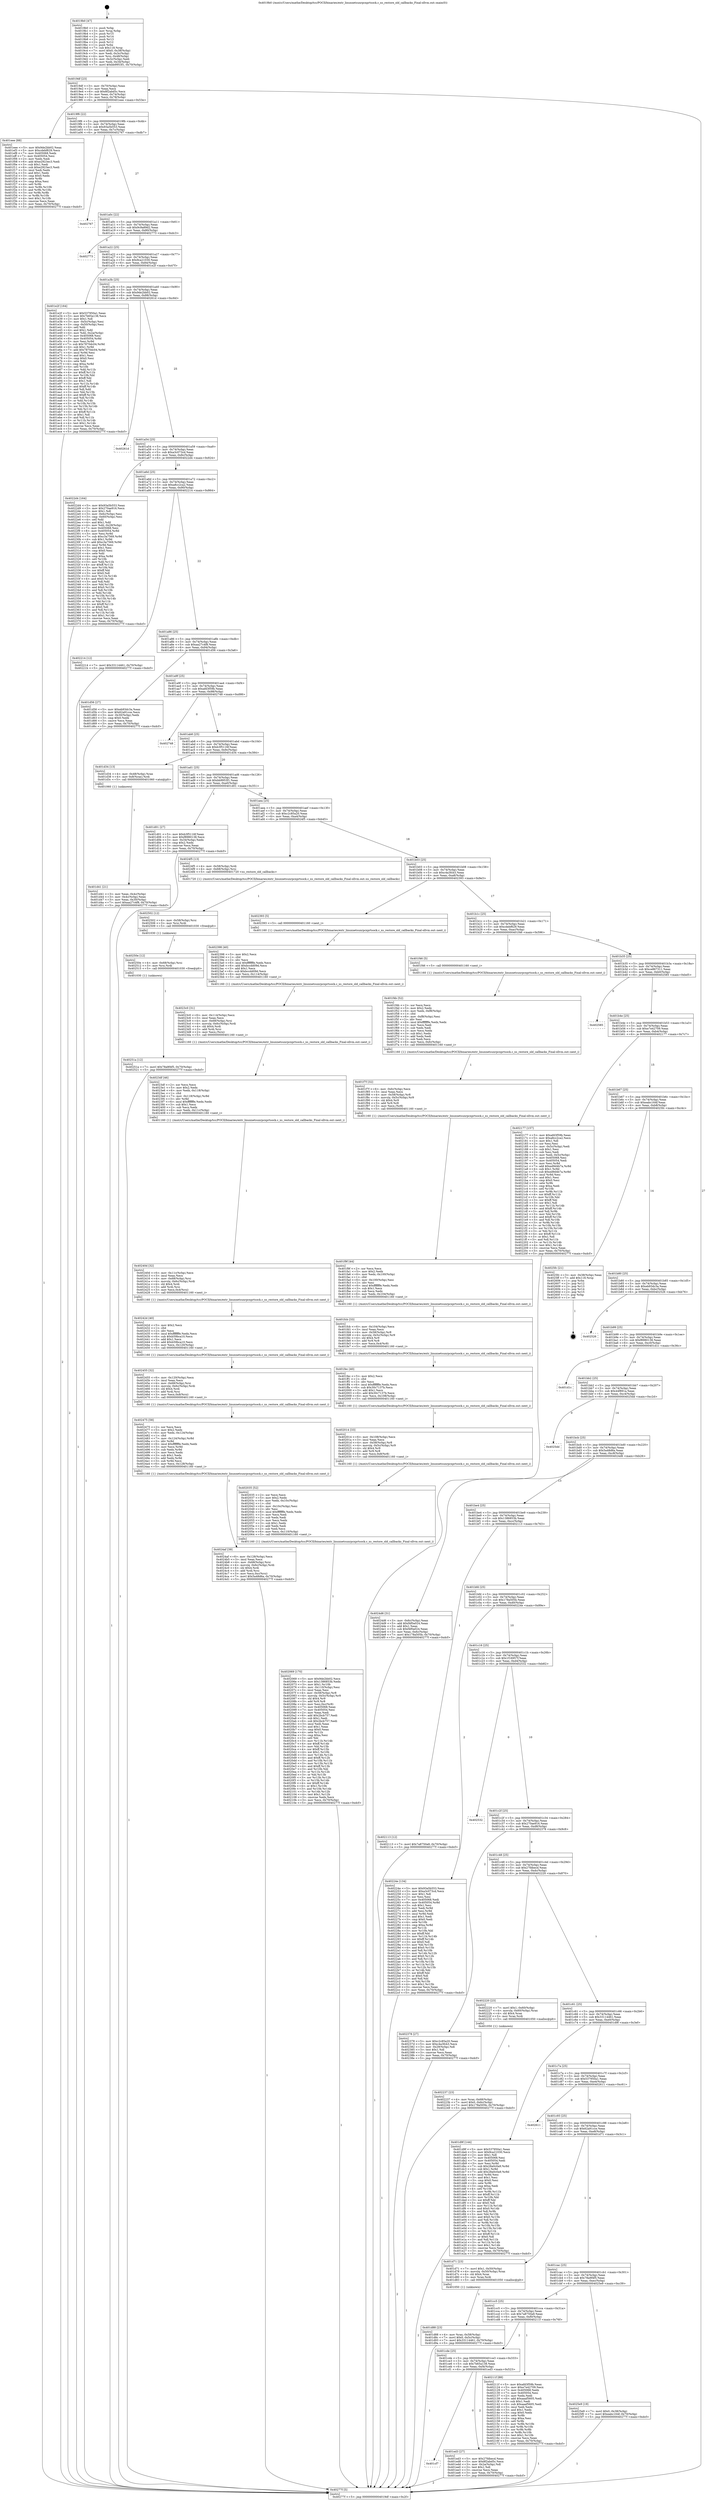 digraph "0x4019b0" {
  label = "0x4019b0 (/mnt/c/Users/mathe/Desktop/tcc/POCII/binaries/extr_linuxnetsunrpcxprtsock.c_xs_restore_old_callbacks_Final-ollvm.out::main(0))"
  labelloc = "t"
  node[shape=record]

  Entry [label="",width=0.3,height=0.3,shape=circle,fillcolor=black,style=filled]
  "0x4019df" [label="{
     0x4019df [23]\l
     | [instrs]\l
     &nbsp;&nbsp;0x4019df \<+3\>: mov -0x70(%rbp),%eax\l
     &nbsp;&nbsp;0x4019e2 \<+2\>: mov %eax,%ecx\l
     &nbsp;&nbsp;0x4019e4 \<+6\>: sub $0x8f2abd5c,%ecx\l
     &nbsp;&nbsp;0x4019ea \<+3\>: mov %eax,-0x74(%rbp)\l
     &nbsp;&nbsp;0x4019ed \<+3\>: mov %ecx,-0x78(%rbp)\l
     &nbsp;&nbsp;0x4019f0 \<+6\>: je 0000000000401eee \<main+0x53e\>\l
  }"]
  "0x401eee" [label="{
     0x401eee [88]\l
     | [instrs]\l
     &nbsp;&nbsp;0x401eee \<+5\>: mov $0x9de2bb02,%eax\l
     &nbsp;&nbsp;0x401ef3 \<+5\>: mov $0xcdebf629,%ecx\l
     &nbsp;&nbsp;0x401ef8 \<+7\>: mov 0x405068,%edx\l
     &nbsp;&nbsp;0x401eff \<+7\>: mov 0x405054,%esi\l
     &nbsp;&nbsp;0x401f06 \<+2\>: mov %edx,%edi\l
     &nbsp;&nbsp;0x401f08 \<+6\>: add $0xe2923ec3,%edi\l
     &nbsp;&nbsp;0x401f0e \<+3\>: sub $0x1,%edi\l
     &nbsp;&nbsp;0x401f11 \<+6\>: sub $0xe2923ec3,%edi\l
     &nbsp;&nbsp;0x401f17 \<+3\>: imul %edi,%edx\l
     &nbsp;&nbsp;0x401f1a \<+3\>: and $0x1,%edx\l
     &nbsp;&nbsp;0x401f1d \<+3\>: cmp $0x0,%edx\l
     &nbsp;&nbsp;0x401f20 \<+4\>: sete %r8b\l
     &nbsp;&nbsp;0x401f24 \<+3\>: cmp $0xa,%esi\l
     &nbsp;&nbsp;0x401f27 \<+4\>: setl %r9b\l
     &nbsp;&nbsp;0x401f2b \<+3\>: mov %r8b,%r10b\l
     &nbsp;&nbsp;0x401f2e \<+3\>: and %r9b,%r10b\l
     &nbsp;&nbsp;0x401f31 \<+3\>: xor %r9b,%r8b\l
     &nbsp;&nbsp;0x401f34 \<+3\>: or %r8b,%r10b\l
     &nbsp;&nbsp;0x401f37 \<+4\>: test $0x1,%r10b\l
     &nbsp;&nbsp;0x401f3b \<+3\>: cmovne %ecx,%eax\l
     &nbsp;&nbsp;0x401f3e \<+3\>: mov %eax,-0x70(%rbp)\l
     &nbsp;&nbsp;0x401f41 \<+5\>: jmp 000000000040277f \<main+0xdcf\>\l
  }"]
  "0x4019f6" [label="{
     0x4019f6 [22]\l
     | [instrs]\l
     &nbsp;&nbsp;0x4019f6 \<+5\>: jmp 00000000004019fb \<main+0x4b\>\l
     &nbsp;&nbsp;0x4019fb \<+3\>: mov -0x74(%rbp),%eax\l
     &nbsp;&nbsp;0x4019fe \<+5\>: sub $0x93a5b553,%eax\l
     &nbsp;&nbsp;0x401a03 \<+3\>: mov %eax,-0x7c(%rbp)\l
     &nbsp;&nbsp;0x401a06 \<+6\>: je 0000000000402767 \<main+0xdb7\>\l
  }"]
  Exit [label="",width=0.3,height=0.3,shape=circle,fillcolor=black,style=filled,peripheries=2]
  "0x402767" [label="{
     0x402767\l
  }", style=dashed]
  "0x401a0c" [label="{
     0x401a0c [22]\l
     | [instrs]\l
     &nbsp;&nbsp;0x401a0c \<+5\>: jmp 0000000000401a11 \<main+0x61\>\l
     &nbsp;&nbsp;0x401a11 \<+3\>: mov -0x74(%rbp),%eax\l
     &nbsp;&nbsp;0x401a14 \<+5\>: sub $0x9c9a89d2,%eax\l
     &nbsp;&nbsp;0x401a19 \<+3\>: mov %eax,-0x80(%rbp)\l
     &nbsp;&nbsp;0x401a1c \<+6\>: je 0000000000402773 \<main+0xdc3\>\l
  }"]
  "0x40251a" [label="{
     0x40251a [12]\l
     | [instrs]\l
     &nbsp;&nbsp;0x40251a \<+7\>: movl $0x78a9f4f5,-0x70(%rbp)\l
     &nbsp;&nbsp;0x402521 \<+5\>: jmp 000000000040277f \<main+0xdcf\>\l
  }"]
  "0x402773" [label="{
     0x402773\l
  }", style=dashed]
  "0x401a22" [label="{
     0x401a22 [25]\l
     | [instrs]\l
     &nbsp;&nbsp;0x401a22 \<+5\>: jmp 0000000000401a27 \<main+0x77\>\l
     &nbsp;&nbsp;0x401a27 \<+3\>: mov -0x74(%rbp),%eax\l
     &nbsp;&nbsp;0x401a2a \<+5\>: sub $0x9ca21030,%eax\l
     &nbsp;&nbsp;0x401a2f \<+6\>: mov %eax,-0x84(%rbp)\l
     &nbsp;&nbsp;0x401a35 \<+6\>: je 0000000000401e2f \<main+0x47f\>\l
  }"]
  "0x40250e" [label="{
     0x40250e [12]\l
     | [instrs]\l
     &nbsp;&nbsp;0x40250e \<+4\>: mov -0x68(%rbp),%rsi\l
     &nbsp;&nbsp;0x402512 \<+3\>: mov %rsi,%rdi\l
     &nbsp;&nbsp;0x402515 \<+5\>: call 0000000000401030 \<free@plt\>\l
     | [calls]\l
     &nbsp;&nbsp;0x401030 \{1\} (unknown)\l
  }"]
  "0x401e2f" [label="{
     0x401e2f [164]\l
     | [instrs]\l
     &nbsp;&nbsp;0x401e2f \<+5\>: mov $0x537950a1,%eax\l
     &nbsp;&nbsp;0x401e34 \<+5\>: mov $0x7b65a138,%ecx\l
     &nbsp;&nbsp;0x401e39 \<+2\>: mov $0x1,%dl\l
     &nbsp;&nbsp;0x401e3b \<+3\>: mov -0x5c(%rbp),%esi\l
     &nbsp;&nbsp;0x401e3e \<+3\>: cmp -0x50(%rbp),%esi\l
     &nbsp;&nbsp;0x401e41 \<+4\>: setl %dil\l
     &nbsp;&nbsp;0x401e45 \<+4\>: and $0x1,%dil\l
     &nbsp;&nbsp;0x401e49 \<+4\>: mov %dil,-0x2a(%rbp)\l
     &nbsp;&nbsp;0x401e4d \<+7\>: mov 0x405068,%esi\l
     &nbsp;&nbsp;0x401e54 \<+8\>: mov 0x405054,%r8d\l
     &nbsp;&nbsp;0x401e5c \<+3\>: mov %esi,%r9d\l
     &nbsp;&nbsp;0x401e5f \<+7\>: sub $0x7870dc04,%r9d\l
     &nbsp;&nbsp;0x401e66 \<+4\>: sub $0x1,%r9d\l
     &nbsp;&nbsp;0x401e6a \<+7\>: add $0x7870dc04,%r9d\l
     &nbsp;&nbsp;0x401e71 \<+4\>: imul %r9d,%esi\l
     &nbsp;&nbsp;0x401e75 \<+3\>: and $0x1,%esi\l
     &nbsp;&nbsp;0x401e78 \<+3\>: cmp $0x0,%esi\l
     &nbsp;&nbsp;0x401e7b \<+4\>: sete %dil\l
     &nbsp;&nbsp;0x401e7f \<+4\>: cmp $0xa,%r8d\l
     &nbsp;&nbsp;0x401e83 \<+4\>: setl %r10b\l
     &nbsp;&nbsp;0x401e87 \<+3\>: mov %dil,%r11b\l
     &nbsp;&nbsp;0x401e8a \<+4\>: xor $0xff,%r11b\l
     &nbsp;&nbsp;0x401e8e \<+3\>: mov %r10b,%bl\l
     &nbsp;&nbsp;0x401e91 \<+3\>: xor $0xff,%bl\l
     &nbsp;&nbsp;0x401e94 \<+3\>: xor $0x1,%dl\l
     &nbsp;&nbsp;0x401e97 \<+3\>: mov %r11b,%r14b\l
     &nbsp;&nbsp;0x401e9a \<+4\>: and $0xff,%r14b\l
     &nbsp;&nbsp;0x401e9e \<+3\>: and %dl,%dil\l
     &nbsp;&nbsp;0x401ea1 \<+3\>: mov %bl,%r15b\l
     &nbsp;&nbsp;0x401ea4 \<+4\>: and $0xff,%r15b\l
     &nbsp;&nbsp;0x401ea8 \<+3\>: and %dl,%r10b\l
     &nbsp;&nbsp;0x401eab \<+3\>: or %dil,%r14b\l
     &nbsp;&nbsp;0x401eae \<+3\>: or %r10b,%r15b\l
     &nbsp;&nbsp;0x401eb1 \<+3\>: xor %r15b,%r14b\l
     &nbsp;&nbsp;0x401eb4 \<+3\>: or %bl,%r11b\l
     &nbsp;&nbsp;0x401eb7 \<+4\>: xor $0xff,%r11b\l
     &nbsp;&nbsp;0x401ebb \<+3\>: or $0x1,%dl\l
     &nbsp;&nbsp;0x401ebe \<+3\>: and %dl,%r11b\l
     &nbsp;&nbsp;0x401ec1 \<+3\>: or %r11b,%r14b\l
     &nbsp;&nbsp;0x401ec4 \<+4\>: test $0x1,%r14b\l
     &nbsp;&nbsp;0x401ec8 \<+3\>: cmovne %ecx,%eax\l
     &nbsp;&nbsp;0x401ecb \<+3\>: mov %eax,-0x70(%rbp)\l
     &nbsp;&nbsp;0x401ece \<+5\>: jmp 000000000040277f \<main+0xdcf\>\l
  }"]
  "0x401a3b" [label="{
     0x401a3b [25]\l
     | [instrs]\l
     &nbsp;&nbsp;0x401a3b \<+5\>: jmp 0000000000401a40 \<main+0x90\>\l
     &nbsp;&nbsp;0x401a40 \<+3\>: mov -0x74(%rbp),%eax\l
     &nbsp;&nbsp;0x401a43 \<+5\>: sub $0x9de2bb02,%eax\l
     &nbsp;&nbsp;0x401a48 \<+6\>: mov %eax,-0x88(%rbp)\l
     &nbsp;&nbsp;0x401a4e \<+6\>: je 000000000040261d \<main+0xc6d\>\l
  }"]
  "0x402502" [label="{
     0x402502 [12]\l
     | [instrs]\l
     &nbsp;&nbsp;0x402502 \<+4\>: mov -0x58(%rbp),%rsi\l
     &nbsp;&nbsp;0x402506 \<+3\>: mov %rsi,%rdi\l
     &nbsp;&nbsp;0x402509 \<+5\>: call 0000000000401030 \<free@plt\>\l
     | [calls]\l
     &nbsp;&nbsp;0x401030 \{1\} (unknown)\l
  }"]
  "0x40261d" [label="{
     0x40261d\l
  }", style=dashed]
  "0x401a54" [label="{
     0x401a54 [25]\l
     | [instrs]\l
     &nbsp;&nbsp;0x401a54 \<+5\>: jmp 0000000000401a59 \<main+0xa9\>\l
     &nbsp;&nbsp;0x401a59 \<+3\>: mov -0x74(%rbp),%eax\l
     &nbsp;&nbsp;0x401a5c \<+5\>: sub $0xa3c073cd,%eax\l
     &nbsp;&nbsp;0x401a61 \<+6\>: mov %eax,-0x8c(%rbp)\l
     &nbsp;&nbsp;0x401a67 \<+6\>: je 00000000004022d4 \<main+0x924\>\l
  }"]
  "0x4024af" [label="{
     0x4024af [39]\l
     | [instrs]\l
     &nbsp;&nbsp;0x4024af \<+6\>: mov -0x128(%rbp),%ecx\l
     &nbsp;&nbsp;0x4024b5 \<+3\>: imul %eax,%ecx\l
     &nbsp;&nbsp;0x4024b8 \<+4\>: mov -0x68(%rbp),%rsi\l
     &nbsp;&nbsp;0x4024bc \<+4\>: movslq -0x6c(%rbp),%rdi\l
     &nbsp;&nbsp;0x4024c0 \<+4\>: shl $0x4,%rdi\l
     &nbsp;&nbsp;0x4024c4 \<+3\>: add %rdi,%rsi\l
     &nbsp;&nbsp;0x4024c7 \<+3\>: mov %ecx,0xc(%rsi)\l
     &nbsp;&nbsp;0x4024ca \<+7\>: movl $0x5a48d6a,-0x70(%rbp)\l
     &nbsp;&nbsp;0x4024d1 \<+5\>: jmp 000000000040277f \<main+0xdcf\>\l
  }"]
  "0x4022d4" [label="{
     0x4022d4 [164]\l
     | [instrs]\l
     &nbsp;&nbsp;0x4022d4 \<+5\>: mov $0x93a5b553,%eax\l
     &nbsp;&nbsp;0x4022d9 \<+5\>: mov $0x270ae916,%ecx\l
     &nbsp;&nbsp;0x4022de \<+2\>: mov $0x1,%dl\l
     &nbsp;&nbsp;0x4022e0 \<+3\>: mov -0x6c(%rbp),%esi\l
     &nbsp;&nbsp;0x4022e3 \<+3\>: cmp -0x60(%rbp),%esi\l
     &nbsp;&nbsp;0x4022e6 \<+4\>: setl %dil\l
     &nbsp;&nbsp;0x4022ea \<+4\>: and $0x1,%dil\l
     &nbsp;&nbsp;0x4022ee \<+4\>: mov %dil,-0x29(%rbp)\l
     &nbsp;&nbsp;0x4022f2 \<+7\>: mov 0x405068,%esi\l
     &nbsp;&nbsp;0x4022f9 \<+8\>: mov 0x405054,%r8d\l
     &nbsp;&nbsp;0x402301 \<+3\>: mov %esi,%r9d\l
     &nbsp;&nbsp;0x402304 \<+7\>: sub $0xc3a7569,%r9d\l
     &nbsp;&nbsp;0x40230b \<+4\>: sub $0x1,%r9d\l
     &nbsp;&nbsp;0x40230f \<+7\>: add $0xc3a7569,%r9d\l
     &nbsp;&nbsp;0x402316 \<+4\>: imul %r9d,%esi\l
     &nbsp;&nbsp;0x40231a \<+3\>: and $0x1,%esi\l
     &nbsp;&nbsp;0x40231d \<+3\>: cmp $0x0,%esi\l
     &nbsp;&nbsp;0x402320 \<+4\>: sete %dil\l
     &nbsp;&nbsp;0x402324 \<+4\>: cmp $0xa,%r8d\l
     &nbsp;&nbsp;0x402328 \<+4\>: setl %r10b\l
     &nbsp;&nbsp;0x40232c \<+3\>: mov %dil,%r11b\l
     &nbsp;&nbsp;0x40232f \<+4\>: xor $0xff,%r11b\l
     &nbsp;&nbsp;0x402333 \<+3\>: mov %r10b,%bl\l
     &nbsp;&nbsp;0x402336 \<+3\>: xor $0xff,%bl\l
     &nbsp;&nbsp;0x402339 \<+3\>: xor $0x0,%dl\l
     &nbsp;&nbsp;0x40233c \<+3\>: mov %r11b,%r14b\l
     &nbsp;&nbsp;0x40233f \<+4\>: and $0x0,%r14b\l
     &nbsp;&nbsp;0x402343 \<+3\>: and %dl,%dil\l
     &nbsp;&nbsp;0x402346 \<+3\>: mov %bl,%r15b\l
     &nbsp;&nbsp;0x402349 \<+4\>: and $0x0,%r15b\l
     &nbsp;&nbsp;0x40234d \<+3\>: and %dl,%r10b\l
     &nbsp;&nbsp;0x402350 \<+3\>: or %dil,%r14b\l
     &nbsp;&nbsp;0x402353 \<+3\>: or %r10b,%r15b\l
     &nbsp;&nbsp;0x402356 \<+3\>: xor %r15b,%r14b\l
     &nbsp;&nbsp;0x402359 \<+3\>: or %bl,%r11b\l
     &nbsp;&nbsp;0x40235c \<+4\>: xor $0xff,%r11b\l
     &nbsp;&nbsp;0x402360 \<+3\>: or $0x0,%dl\l
     &nbsp;&nbsp;0x402363 \<+3\>: and %dl,%r11b\l
     &nbsp;&nbsp;0x402366 \<+3\>: or %r11b,%r14b\l
     &nbsp;&nbsp;0x402369 \<+4\>: test $0x1,%r14b\l
     &nbsp;&nbsp;0x40236d \<+3\>: cmovne %ecx,%eax\l
     &nbsp;&nbsp;0x402370 \<+3\>: mov %eax,-0x70(%rbp)\l
     &nbsp;&nbsp;0x402373 \<+5\>: jmp 000000000040277f \<main+0xdcf\>\l
  }"]
  "0x401a6d" [label="{
     0x401a6d [25]\l
     | [instrs]\l
     &nbsp;&nbsp;0x401a6d \<+5\>: jmp 0000000000401a72 \<main+0xc2\>\l
     &nbsp;&nbsp;0x401a72 \<+3\>: mov -0x74(%rbp),%eax\l
     &nbsp;&nbsp;0x401a75 \<+5\>: sub $0xa8cc2ca2,%eax\l
     &nbsp;&nbsp;0x401a7a \<+6\>: mov %eax,-0x90(%rbp)\l
     &nbsp;&nbsp;0x401a80 \<+6\>: je 0000000000402214 \<main+0x864\>\l
  }"]
  "0x402475" [label="{
     0x402475 [58]\l
     | [instrs]\l
     &nbsp;&nbsp;0x402475 \<+2\>: xor %ecx,%ecx\l
     &nbsp;&nbsp;0x402477 \<+5\>: mov $0x2,%edx\l
     &nbsp;&nbsp;0x40247c \<+6\>: mov %edx,-0x124(%rbp)\l
     &nbsp;&nbsp;0x402482 \<+1\>: cltd\l
     &nbsp;&nbsp;0x402483 \<+7\>: mov -0x124(%rbp),%r8d\l
     &nbsp;&nbsp;0x40248a \<+3\>: idiv %r8d\l
     &nbsp;&nbsp;0x40248d \<+6\>: imul $0xfffffffe,%edx,%edx\l
     &nbsp;&nbsp;0x402493 \<+3\>: mov %ecx,%r9d\l
     &nbsp;&nbsp;0x402496 \<+3\>: sub %edx,%r9d\l
     &nbsp;&nbsp;0x402499 \<+2\>: mov %ecx,%edx\l
     &nbsp;&nbsp;0x40249b \<+3\>: sub $0x1,%edx\l
     &nbsp;&nbsp;0x40249e \<+3\>: add %edx,%r9d\l
     &nbsp;&nbsp;0x4024a1 \<+3\>: sub %r9d,%ecx\l
     &nbsp;&nbsp;0x4024a4 \<+6\>: mov %ecx,-0x128(%rbp)\l
     &nbsp;&nbsp;0x4024aa \<+5\>: call 0000000000401160 \<next_i\>\l
     | [calls]\l
     &nbsp;&nbsp;0x401160 \{1\} (/mnt/c/Users/mathe/Desktop/tcc/POCII/binaries/extr_linuxnetsunrpcxprtsock.c_xs_restore_old_callbacks_Final-ollvm.out::next_i)\l
  }"]
  "0x402214" [label="{
     0x402214 [12]\l
     | [instrs]\l
     &nbsp;&nbsp;0x402214 \<+7\>: movl $0x33114461,-0x70(%rbp)\l
     &nbsp;&nbsp;0x40221b \<+5\>: jmp 000000000040277f \<main+0xdcf\>\l
  }"]
  "0x401a86" [label="{
     0x401a86 [25]\l
     | [instrs]\l
     &nbsp;&nbsp;0x401a86 \<+5\>: jmp 0000000000401a8b \<main+0xdb\>\l
     &nbsp;&nbsp;0x401a8b \<+3\>: mov -0x74(%rbp),%eax\l
     &nbsp;&nbsp;0x401a8e \<+5\>: sub $0xaa27c4f8,%eax\l
     &nbsp;&nbsp;0x401a93 \<+6\>: mov %eax,-0x94(%rbp)\l
     &nbsp;&nbsp;0x401a99 \<+6\>: je 0000000000401d56 \<main+0x3a6\>\l
  }"]
  "0x402455" [label="{
     0x402455 [32]\l
     | [instrs]\l
     &nbsp;&nbsp;0x402455 \<+6\>: mov -0x120(%rbp),%ecx\l
     &nbsp;&nbsp;0x40245b \<+3\>: imul %eax,%ecx\l
     &nbsp;&nbsp;0x40245e \<+4\>: mov -0x68(%rbp),%rsi\l
     &nbsp;&nbsp;0x402462 \<+4\>: movslq -0x6c(%rbp),%rdi\l
     &nbsp;&nbsp;0x402466 \<+4\>: shl $0x4,%rdi\l
     &nbsp;&nbsp;0x40246a \<+3\>: add %rdi,%rsi\l
     &nbsp;&nbsp;0x40246d \<+3\>: mov %ecx,0x8(%rsi)\l
     &nbsp;&nbsp;0x402470 \<+5\>: call 0000000000401160 \<next_i\>\l
     | [calls]\l
     &nbsp;&nbsp;0x401160 \{1\} (/mnt/c/Users/mathe/Desktop/tcc/POCII/binaries/extr_linuxnetsunrpcxprtsock.c_xs_restore_old_callbacks_Final-ollvm.out::next_i)\l
  }"]
  "0x401d56" [label="{
     0x401d56 [27]\l
     | [instrs]\l
     &nbsp;&nbsp;0x401d56 \<+5\>: mov $0xeb93dc3a,%eax\l
     &nbsp;&nbsp;0x401d5b \<+5\>: mov $0x62a91cce,%ecx\l
     &nbsp;&nbsp;0x401d60 \<+3\>: mov -0x30(%rbp),%edx\l
     &nbsp;&nbsp;0x401d63 \<+3\>: cmp $0x0,%edx\l
     &nbsp;&nbsp;0x401d66 \<+3\>: cmove %ecx,%eax\l
     &nbsp;&nbsp;0x401d69 \<+3\>: mov %eax,-0x70(%rbp)\l
     &nbsp;&nbsp;0x401d6c \<+5\>: jmp 000000000040277f \<main+0xdcf\>\l
  }"]
  "0x401a9f" [label="{
     0x401a9f [25]\l
     | [instrs]\l
     &nbsp;&nbsp;0x401a9f \<+5\>: jmp 0000000000401aa4 \<main+0xf4\>\l
     &nbsp;&nbsp;0x401aa4 \<+3\>: mov -0x74(%rbp),%eax\l
     &nbsp;&nbsp;0x401aa7 \<+5\>: sub $0xafd3f59b,%eax\l
     &nbsp;&nbsp;0x401aac \<+6\>: mov %eax,-0x98(%rbp)\l
     &nbsp;&nbsp;0x401ab2 \<+6\>: je 0000000000402748 \<main+0xd98\>\l
  }"]
  "0x40242d" [label="{
     0x40242d [40]\l
     | [instrs]\l
     &nbsp;&nbsp;0x40242d \<+5\>: mov $0x2,%ecx\l
     &nbsp;&nbsp;0x402432 \<+1\>: cltd\l
     &nbsp;&nbsp;0x402433 \<+2\>: idiv %ecx\l
     &nbsp;&nbsp;0x402435 \<+6\>: imul $0xfffffffe,%edx,%ecx\l
     &nbsp;&nbsp;0x40243b \<+6\>: sub $0xb59bca10,%ecx\l
     &nbsp;&nbsp;0x402441 \<+3\>: add $0x1,%ecx\l
     &nbsp;&nbsp;0x402444 \<+6\>: add $0xb59bca10,%ecx\l
     &nbsp;&nbsp;0x40244a \<+6\>: mov %ecx,-0x120(%rbp)\l
     &nbsp;&nbsp;0x402450 \<+5\>: call 0000000000401160 \<next_i\>\l
     | [calls]\l
     &nbsp;&nbsp;0x401160 \{1\} (/mnt/c/Users/mathe/Desktop/tcc/POCII/binaries/extr_linuxnetsunrpcxprtsock.c_xs_restore_old_callbacks_Final-ollvm.out::next_i)\l
  }"]
  "0x402748" [label="{
     0x402748\l
  }", style=dashed]
  "0x401ab8" [label="{
     0x401ab8 [25]\l
     | [instrs]\l
     &nbsp;&nbsp;0x401ab8 \<+5\>: jmp 0000000000401abd \<main+0x10d\>\l
     &nbsp;&nbsp;0x401abd \<+3\>: mov -0x74(%rbp),%eax\l
     &nbsp;&nbsp;0x401ac0 \<+5\>: sub $0xb3f5116f,%eax\l
     &nbsp;&nbsp;0x401ac5 \<+6\>: mov %eax,-0x9c(%rbp)\l
     &nbsp;&nbsp;0x401acb \<+6\>: je 0000000000401d34 \<main+0x384\>\l
  }"]
  "0x40240d" [label="{
     0x40240d [32]\l
     | [instrs]\l
     &nbsp;&nbsp;0x40240d \<+6\>: mov -0x11c(%rbp),%ecx\l
     &nbsp;&nbsp;0x402413 \<+3\>: imul %eax,%ecx\l
     &nbsp;&nbsp;0x402416 \<+4\>: mov -0x68(%rbp),%rsi\l
     &nbsp;&nbsp;0x40241a \<+4\>: movslq -0x6c(%rbp),%rdi\l
     &nbsp;&nbsp;0x40241e \<+4\>: shl $0x4,%rdi\l
     &nbsp;&nbsp;0x402422 \<+3\>: add %rdi,%rsi\l
     &nbsp;&nbsp;0x402425 \<+3\>: mov %ecx,0x4(%rsi)\l
     &nbsp;&nbsp;0x402428 \<+5\>: call 0000000000401160 \<next_i\>\l
     | [calls]\l
     &nbsp;&nbsp;0x401160 \{1\} (/mnt/c/Users/mathe/Desktop/tcc/POCII/binaries/extr_linuxnetsunrpcxprtsock.c_xs_restore_old_callbacks_Final-ollvm.out::next_i)\l
  }"]
  "0x401d34" [label="{
     0x401d34 [13]\l
     | [instrs]\l
     &nbsp;&nbsp;0x401d34 \<+4\>: mov -0x48(%rbp),%rax\l
     &nbsp;&nbsp;0x401d38 \<+4\>: mov 0x8(%rax),%rdi\l
     &nbsp;&nbsp;0x401d3c \<+5\>: call 0000000000401060 \<atoi@plt\>\l
     | [calls]\l
     &nbsp;&nbsp;0x401060 \{1\} (unknown)\l
  }"]
  "0x401ad1" [label="{
     0x401ad1 [25]\l
     | [instrs]\l
     &nbsp;&nbsp;0x401ad1 \<+5\>: jmp 0000000000401ad6 \<main+0x126\>\l
     &nbsp;&nbsp;0x401ad6 \<+3\>: mov -0x74(%rbp),%eax\l
     &nbsp;&nbsp;0x401ad9 \<+5\>: sub $0xbb9953f1,%eax\l
     &nbsp;&nbsp;0x401ade \<+6\>: mov %eax,-0xa0(%rbp)\l
     &nbsp;&nbsp;0x401ae4 \<+6\>: je 0000000000401d01 \<main+0x351\>\l
  }"]
  "0x4023df" [label="{
     0x4023df [46]\l
     | [instrs]\l
     &nbsp;&nbsp;0x4023df \<+2\>: xor %ecx,%ecx\l
     &nbsp;&nbsp;0x4023e1 \<+5\>: mov $0x2,%edx\l
     &nbsp;&nbsp;0x4023e6 \<+6\>: mov %edx,-0x118(%rbp)\l
     &nbsp;&nbsp;0x4023ec \<+1\>: cltd\l
     &nbsp;&nbsp;0x4023ed \<+7\>: mov -0x118(%rbp),%r8d\l
     &nbsp;&nbsp;0x4023f4 \<+3\>: idiv %r8d\l
     &nbsp;&nbsp;0x4023f7 \<+6\>: imul $0xfffffffe,%edx,%edx\l
     &nbsp;&nbsp;0x4023fd \<+3\>: sub $0x1,%ecx\l
     &nbsp;&nbsp;0x402400 \<+2\>: sub %ecx,%edx\l
     &nbsp;&nbsp;0x402402 \<+6\>: mov %edx,-0x11c(%rbp)\l
     &nbsp;&nbsp;0x402408 \<+5\>: call 0000000000401160 \<next_i\>\l
     | [calls]\l
     &nbsp;&nbsp;0x401160 \{1\} (/mnt/c/Users/mathe/Desktop/tcc/POCII/binaries/extr_linuxnetsunrpcxprtsock.c_xs_restore_old_callbacks_Final-ollvm.out::next_i)\l
  }"]
  "0x401d01" [label="{
     0x401d01 [27]\l
     | [instrs]\l
     &nbsp;&nbsp;0x401d01 \<+5\>: mov $0xb3f5116f,%eax\l
     &nbsp;&nbsp;0x401d06 \<+5\>: mov $0xf8980138,%ecx\l
     &nbsp;&nbsp;0x401d0b \<+3\>: mov -0x34(%rbp),%edx\l
     &nbsp;&nbsp;0x401d0e \<+3\>: cmp $0x2,%edx\l
     &nbsp;&nbsp;0x401d11 \<+3\>: cmovne %ecx,%eax\l
     &nbsp;&nbsp;0x401d14 \<+3\>: mov %eax,-0x70(%rbp)\l
     &nbsp;&nbsp;0x401d17 \<+5\>: jmp 000000000040277f \<main+0xdcf\>\l
  }"]
  "0x401aea" [label="{
     0x401aea [25]\l
     | [instrs]\l
     &nbsp;&nbsp;0x401aea \<+5\>: jmp 0000000000401aef \<main+0x13f\>\l
     &nbsp;&nbsp;0x401aef \<+3\>: mov -0x74(%rbp),%eax\l
     &nbsp;&nbsp;0x401af2 \<+5\>: sub $0xc2c85a20,%eax\l
     &nbsp;&nbsp;0x401af7 \<+6\>: mov %eax,-0xa4(%rbp)\l
     &nbsp;&nbsp;0x401afd \<+6\>: je 00000000004024f5 \<main+0xb45\>\l
  }"]
  "0x40277f" [label="{
     0x40277f [5]\l
     | [instrs]\l
     &nbsp;&nbsp;0x40277f \<+5\>: jmp 00000000004019df \<main+0x2f\>\l
  }"]
  "0x4019b0" [label="{
     0x4019b0 [47]\l
     | [instrs]\l
     &nbsp;&nbsp;0x4019b0 \<+1\>: push %rbp\l
     &nbsp;&nbsp;0x4019b1 \<+3\>: mov %rsp,%rbp\l
     &nbsp;&nbsp;0x4019b4 \<+2\>: push %r15\l
     &nbsp;&nbsp;0x4019b6 \<+2\>: push %r14\l
     &nbsp;&nbsp;0x4019b8 \<+2\>: push %r13\l
     &nbsp;&nbsp;0x4019ba \<+2\>: push %r12\l
     &nbsp;&nbsp;0x4019bc \<+1\>: push %rbx\l
     &nbsp;&nbsp;0x4019bd \<+7\>: sub $0x118,%rsp\l
     &nbsp;&nbsp;0x4019c4 \<+7\>: movl $0x0,-0x38(%rbp)\l
     &nbsp;&nbsp;0x4019cb \<+3\>: mov %edi,-0x3c(%rbp)\l
     &nbsp;&nbsp;0x4019ce \<+4\>: mov %rsi,-0x48(%rbp)\l
     &nbsp;&nbsp;0x4019d2 \<+3\>: mov -0x3c(%rbp),%edi\l
     &nbsp;&nbsp;0x4019d5 \<+3\>: mov %edi,-0x34(%rbp)\l
     &nbsp;&nbsp;0x4019d8 \<+7\>: movl $0xbb9953f1,-0x70(%rbp)\l
  }"]
  "0x401d41" [label="{
     0x401d41 [21]\l
     | [instrs]\l
     &nbsp;&nbsp;0x401d41 \<+3\>: mov %eax,-0x4c(%rbp)\l
     &nbsp;&nbsp;0x401d44 \<+3\>: mov -0x4c(%rbp),%eax\l
     &nbsp;&nbsp;0x401d47 \<+3\>: mov %eax,-0x30(%rbp)\l
     &nbsp;&nbsp;0x401d4a \<+7\>: movl $0xaa27c4f8,-0x70(%rbp)\l
     &nbsp;&nbsp;0x401d51 \<+5\>: jmp 000000000040277f \<main+0xdcf\>\l
  }"]
  "0x4023c0" [label="{
     0x4023c0 [31]\l
     | [instrs]\l
     &nbsp;&nbsp;0x4023c0 \<+6\>: mov -0x114(%rbp),%ecx\l
     &nbsp;&nbsp;0x4023c6 \<+3\>: imul %eax,%ecx\l
     &nbsp;&nbsp;0x4023c9 \<+4\>: mov -0x68(%rbp),%rsi\l
     &nbsp;&nbsp;0x4023cd \<+4\>: movslq -0x6c(%rbp),%rdi\l
     &nbsp;&nbsp;0x4023d1 \<+4\>: shl $0x4,%rdi\l
     &nbsp;&nbsp;0x4023d5 \<+3\>: add %rdi,%rsi\l
     &nbsp;&nbsp;0x4023d8 \<+2\>: mov %ecx,(%rsi)\l
     &nbsp;&nbsp;0x4023da \<+5\>: call 0000000000401160 \<next_i\>\l
     | [calls]\l
     &nbsp;&nbsp;0x401160 \{1\} (/mnt/c/Users/mathe/Desktop/tcc/POCII/binaries/extr_linuxnetsunrpcxprtsock.c_xs_restore_old_callbacks_Final-ollvm.out::next_i)\l
  }"]
  "0x4024f5" [label="{
     0x4024f5 [13]\l
     | [instrs]\l
     &nbsp;&nbsp;0x4024f5 \<+4\>: mov -0x58(%rbp),%rdi\l
     &nbsp;&nbsp;0x4024f9 \<+4\>: mov -0x68(%rbp),%rsi\l
     &nbsp;&nbsp;0x4024fd \<+5\>: call 0000000000401720 \<xs_restore_old_callbacks\>\l
     | [calls]\l
     &nbsp;&nbsp;0x401720 \{1\} (/mnt/c/Users/mathe/Desktop/tcc/POCII/binaries/extr_linuxnetsunrpcxprtsock.c_xs_restore_old_callbacks_Final-ollvm.out::xs_restore_old_callbacks)\l
  }"]
  "0x401b03" [label="{
     0x401b03 [25]\l
     | [instrs]\l
     &nbsp;&nbsp;0x401b03 \<+5\>: jmp 0000000000401b08 \<main+0x158\>\l
     &nbsp;&nbsp;0x401b08 \<+3\>: mov -0x74(%rbp),%eax\l
     &nbsp;&nbsp;0x401b0b \<+5\>: sub $0xc4a3fcb3,%eax\l
     &nbsp;&nbsp;0x401b10 \<+6\>: mov %eax,-0xa8(%rbp)\l
     &nbsp;&nbsp;0x401b16 \<+6\>: je 0000000000402393 \<main+0x9e3\>\l
  }"]
  "0x402398" [label="{
     0x402398 [40]\l
     | [instrs]\l
     &nbsp;&nbsp;0x402398 \<+5\>: mov $0x2,%ecx\l
     &nbsp;&nbsp;0x40239d \<+1\>: cltd\l
     &nbsp;&nbsp;0x40239e \<+2\>: idiv %ecx\l
     &nbsp;&nbsp;0x4023a0 \<+6\>: imul $0xfffffffe,%edx,%ecx\l
     &nbsp;&nbsp;0x4023a6 \<+6\>: add $0xbccdd09d,%ecx\l
     &nbsp;&nbsp;0x4023ac \<+3\>: add $0x1,%ecx\l
     &nbsp;&nbsp;0x4023af \<+6\>: sub $0xbccdd09d,%ecx\l
     &nbsp;&nbsp;0x4023b5 \<+6\>: mov %ecx,-0x114(%rbp)\l
     &nbsp;&nbsp;0x4023bb \<+5\>: call 0000000000401160 \<next_i\>\l
     | [calls]\l
     &nbsp;&nbsp;0x401160 \{1\} (/mnt/c/Users/mathe/Desktop/tcc/POCII/binaries/extr_linuxnetsunrpcxprtsock.c_xs_restore_old_callbacks_Final-ollvm.out::next_i)\l
  }"]
  "0x402393" [label="{
     0x402393 [5]\l
     | [instrs]\l
     &nbsp;&nbsp;0x402393 \<+5\>: call 0000000000401160 \<next_i\>\l
     | [calls]\l
     &nbsp;&nbsp;0x401160 \{1\} (/mnt/c/Users/mathe/Desktop/tcc/POCII/binaries/extr_linuxnetsunrpcxprtsock.c_xs_restore_old_callbacks_Final-ollvm.out::next_i)\l
  }"]
  "0x401b1c" [label="{
     0x401b1c [25]\l
     | [instrs]\l
     &nbsp;&nbsp;0x401b1c \<+5\>: jmp 0000000000401b21 \<main+0x171\>\l
     &nbsp;&nbsp;0x401b21 \<+3\>: mov -0x74(%rbp),%eax\l
     &nbsp;&nbsp;0x401b24 \<+5\>: sub $0xcdebf629,%eax\l
     &nbsp;&nbsp;0x401b29 \<+6\>: mov %eax,-0xac(%rbp)\l
     &nbsp;&nbsp;0x401b2f \<+6\>: je 0000000000401f46 \<main+0x596\>\l
  }"]
  "0x402237" [label="{
     0x402237 [23]\l
     | [instrs]\l
     &nbsp;&nbsp;0x402237 \<+4\>: mov %rax,-0x68(%rbp)\l
     &nbsp;&nbsp;0x40223b \<+7\>: movl $0x0,-0x6c(%rbp)\l
     &nbsp;&nbsp;0x402242 \<+7\>: movl $0x178a505b,-0x70(%rbp)\l
     &nbsp;&nbsp;0x402249 \<+5\>: jmp 000000000040277f \<main+0xdcf\>\l
  }"]
  "0x401f46" [label="{
     0x401f46 [5]\l
     | [instrs]\l
     &nbsp;&nbsp;0x401f46 \<+5\>: call 0000000000401160 \<next_i\>\l
     | [calls]\l
     &nbsp;&nbsp;0x401160 \{1\} (/mnt/c/Users/mathe/Desktop/tcc/POCII/binaries/extr_linuxnetsunrpcxprtsock.c_xs_restore_old_callbacks_Final-ollvm.out::next_i)\l
  }"]
  "0x401b35" [label="{
     0x401b35 [25]\l
     | [instrs]\l
     &nbsp;&nbsp;0x401b35 \<+5\>: jmp 0000000000401b3a \<main+0x18a\>\l
     &nbsp;&nbsp;0x401b3a \<+3\>: mov -0x74(%rbp),%eax\l
     &nbsp;&nbsp;0x401b3d \<+5\>: sub $0xce867311,%eax\l
     &nbsp;&nbsp;0x401b42 \<+6\>: mov %eax,-0xb0(%rbp)\l
     &nbsp;&nbsp;0x401b48 \<+6\>: je 0000000000402585 \<main+0xbd5\>\l
  }"]
  "0x402069" [label="{
     0x402069 [170]\l
     | [instrs]\l
     &nbsp;&nbsp;0x402069 \<+5\>: mov $0x9de2bb02,%ecx\l
     &nbsp;&nbsp;0x40206e \<+5\>: mov $0x1386853b,%edx\l
     &nbsp;&nbsp;0x402073 \<+3\>: mov $0x1,%r10b\l
     &nbsp;&nbsp;0x402076 \<+6\>: mov -0x110(%rbp),%esi\l
     &nbsp;&nbsp;0x40207c \<+3\>: imul %eax,%esi\l
     &nbsp;&nbsp;0x40207f \<+4\>: mov -0x58(%rbp),%r8\l
     &nbsp;&nbsp;0x402083 \<+4\>: movslq -0x5c(%rbp),%r9\l
     &nbsp;&nbsp;0x402087 \<+4\>: shl $0x4,%r9\l
     &nbsp;&nbsp;0x40208b \<+3\>: add %r9,%r8\l
     &nbsp;&nbsp;0x40208e \<+4\>: mov %esi,0xc(%r8)\l
     &nbsp;&nbsp;0x402092 \<+7\>: mov 0x405068,%eax\l
     &nbsp;&nbsp;0x402099 \<+7\>: mov 0x405054,%esi\l
     &nbsp;&nbsp;0x4020a0 \<+2\>: mov %eax,%edi\l
     &nbsp;&nbsp;0x4020a2 \<+6\>: add $0x2bcb757,%edi\l
     &nbsp;&nbsp;0x4020a8 \<+3\>: sub $0x1,%edi\l
     &nbsp;&nbsp;0x4020ab \<+6\>: sub $0x2bcb757,%edi\l
     &nbsp;&nbsp;0x4020b1 \<+3\>: imul %edi,%eax\l
     &nbsp;&nbsp;0x4020b4 \<+3\>: and $0x1,%eax\l
     &nbsp;&nbsp;0x4020b7 \<+3\>: cmp $0x0,%eax\l
     &nbsp;&nbsp;0x4020ba \<+4\>: sete %r11b\l
     &nbsp;&nbsp;0x4020be \<+3\>: cmp $0xa,%esi\l
     &nbsp;&nbsp;0x4020c1 \<+3\>: setl %bl\l
     &nbsp;&nbsp;0x4020c4 \<+3\>: mov %r11b,%r14b\l
     &nbsp;&nbsp;0x4020c7 \<+4\>: xor $0xff,%r14b\l
     &nbsp;&nbsp;0x4020cb \<+3\>: mov %bl,%r15b\l
     &nbsp;&nbsp;0x4020ce \<+4\>: xor $0xff,%r15b\l
     &nbsp;&nbsp;0x4020d2 \<+4\>: xor $0x1,%r10b\l
     &nbsp;&nbsp;0x4020d6 \<+3\>: mov %r14b,%r12b\l
     &nbsp;&nbsp;0x4020d9 \<+4\>: and $0xff,%r12b\l
     &nbsp;&nbsp;0x4020dd \<+3\>: and %r10b,%r11b\l
     &nbsp;&nbsp;0x4020e0 \<+3\>: mov %r15b,%r13b\l
     &nbsp;&nbsp;0x4020e3 \<+4\>: and $0xff,%r13b\l
     &nbsp;&nbsp;0x4020e7 \<+3\>: and %r10b,%bl\l
     &nbsp;&nbsp;0x4020ea \<+3\>: or %r11b,%r12b\l
     &nbsp;&nbsp;0x4020ed \<+3\>: or %bl,%r13b\l
     &nbsp;&nbsp;0x4020f0 \<+3\>: xor %r13b,%r12b\l
     &nbsp;&nbsp;0x4020f3 \<+3\>: or %r15b,%r14b\l
     &nbsp;&nbsp;0x4020f6 \<+4\>: xor $0xff,%r14b\l
     &nbsp;&nbsp;0x4020fa \<+4\>: or $0x1,%r10b\l
     &nbsp;&nbsp;0x4020fe \<+3\>: and %r10b,%r14b\l
     &nbsp;&nbsp;0x402101 \<+3\>: or %r14b,%r12b\l
     &nbsp;&nbsp;0x402104 \<+4\>: test $0x1,%r12b\l
     &nbsp;&nbsp;0x402108 \<+3\>: cmovne %edx,%ecx\l
     &nbsp;&nbsp;0x40210b \<+3\>: mov %ecx,-0x70(%rbp)\l
     &nbsp;&nbsp;0x40210e \<+5\>: jmp 000000000040277f \<main+0xdcf\>\l
  }"]
  "0x402585" [label="{
     0x402585\l
  }", style=dashed]
  "0x401b4e" [label="{
     0x401b4e [25]\l
     | [instrs]\l
     &nbsp;&nbsp;0x401b4e \<+5\>: jmp 0000000000401b53 \<main+0x1a3\>\l
     &nbsp;&nbsp;0x401b53 \<+3\>: mov -0x74(%rbp),%eax\l
     &nbsp;&nbsp;0x401b56 \<+5\>: sub $0xe7e42709,%eax\l
     &nbsp;&nbsp;0x401b5b \<+6\>: mov %eax,-0xb4(%rbp)\l
     &nbsp;&nbsp;0x401b61 \<+6\>: je 0000000000402177 \<main+0x7c7\>\l
  }"]
  "0x402035" [label="{
     0x402035 [52]\l
     | [instrs]\l
     &nbsp;&nbsp;0x402035 \<+2\>: xor %ecx,%ecx\l
     &nbsp;&nbsp;0x402037 \<+5\>: mov $0x2,%edx\l
     &nbsp;&nbsp;0x40203c \<+6\>: mov %edx,-0x10c(%rbp)\l
     &nbsp;&nbsp;0x402042 \<+1\>: cltd\l
     &nbsp;&nbsp;0x402043 \<+6\>: mov -0x10c(%rbp),%esi\l
     &nbsp;&nbsp;0x402049 \<+2\>: idiv %esi\l
     &nbsp;&nbsp;0x40204b \<+6\>: imul $0xfffffffe,%edx,%edx\l
     &nbsp;&nbsp;0x402051 \<+2\>: mov %ecx,%edi\l
     &nbsp;&nbsp;0x402053 \<+2\>: sub %edx,%edi\l
     &nbsp;&nbsp;0x402055 \<+2\>: mov %ecx,%edx\l
     &nbsp;&nbsp;0x402057 \<+3\>: sub $0x1,%edx\l
     &nbsp;&nbsp;0x40205a \<+2\>: add %edx,%edi\l
     &nbsp;&nbsp;0x40205c \<+2\>: sub %edi,%ecx\l
     &nbsp;&nbsp;0x40205e \<+6\>: mov %ecx,-0x110(%rbp)\l
     &nbsp;&nbsp;0x402064 \<+5\>: call 0000000000401160 \<next_i\>\l
     | [calls]\l
     &nbsp;&nbsp;0x401160 \{1\} (/mnt/c/Users/mathe/Desktop/tcc/POCII/binaries/extr_linuxnetsunrpcxprtsock.c_xs_restore_old_callbacks_Final-ollvm.out::next_i)\l
  }"]
  "0x402177" [label="{
     0x402177 [157]\l
     | [instrs]\l
     &nbsp;&nbsp;0x402177 \<+5\>: mov $0xafd3f59b,%eax\l
     &nbsp;&nbsp;0x40217c \<+5\>: mov $0xa8cc2ca2,%ecx\l
     &nbsp;&nbsp;0x402181 \<+2\>: mov $0x1,%dl\l
     &nbsp;&nbsp;0x402183 \<+2\>: xor %esi,%esi\l
     &nbsp;&nbsp;0x402185 \<+3\>: mov -0x5c(%rbp),%edi\l
     &nbsp;&nbsp;0x402188 \<+3\>: sub $0x1,%esi\l
     &nbsp;&nbsp;0x40218b \<+2\>: sub %esi,%edi\l
     &nbsp;&nbsp;0x40218d \<+3\>: mov %edi,-0x5c(%rbp)\l
     &nbsp;&nbsp;0x402190 \<+7\>: mov 0x405068,%esi\l
     &nbsp;&nbsp;0x402197 \<+7\>: mov 0x405054,%edi\l
     &nbsp;&nbsp;0x40219e \<+3\>: mov %esi,%r8d\l
     &nbsp;&nbsp;0x4021a1 \<+7\>: add $0xed9d4b7a,%r8d\l
     &nbsp;&nbsp;0x4021a8 \<+4\>: sub $0x1,%r8d\l
     &nbsp;&nbsp;0x4021ac \<+7\>: sub $0xed9d4b7a,%r8d\l
     &nbsp;&nbsp;0x4021b3 \<+4\>: imul %r8d,%esi\l
     &nbsp;&nbsp;0x4021b7 \<+3\>: and $0x1,%esi\l
     &nbsp;&nbsp;0x4021ba \<+3\>: cmp $0x0,%esi\l
     &nbsp;&nbsp;0x4021bd \<+4\>: sete %r9b\l
     &nbsp;&nbsp;0x4021c1 \<+3\>: cmp $0xa,%edi\l
     &nbsp;&nbsp;0x4021c4 \<+4\>: setl %r10b\l
     &nbsp;&nbsp;0x4021c8 \<+3\>: mov %r9b,%r11b\l
     &nbsp;&nbsp;0x4021cb \<+4\>: xor $0xff,%r11b\l
     &nbsp;&nbsp;0x4021cf \<+3\>: mov %r10b,%bl\l
     &nbsp;&nbsp;0x4021d2 \<+3\>: xor $0xff,%bl\l
     &nbsp;&nbsp;0x4021d5 \<+3\>: xor $0x1,%dl\l
     &nbsp;&nbsp;0x4021d8 \<+3\>: mov %r11b,%r14b\l
     &nbsp;&nbsp;0x4021db \<+4\>: and $0xff,%r14b\l
     &nbsp;&nbsp;0x4021df \<+3\>: and %dl,%r9b\l
     &nbsp;&nbsp;0x4021e2 \<+3\>: mov %bl,%r15b\l
     &nbsp;&nbsp;0x4021e5 \<+4\>: and $0xff,%r15b\l
     &nbsp;&nbsp;0x4021e9 \<+3\>: and %dl,%r10b\l
     &nbsp;&nbsp;0x4021ec \<+3\>: or %r9b,%r14b\l
     &nbsp;&nbsp;0x4021ef \<+3\>: or %r10b,%r15b\l
     &nbsp;&nbsp;0x4021f2 \<+3\>: xor %r15b,%r14b\l
     &nbsp;&nbsp;0x4021f5 \<+3\>: or %bl,%r11b\l
     &nbsp;&nbsp;0x4021f8 \<+4\>: xor $0xff,%r11b\l
     &nbsp;&nbsp;0x4021fc \<+3\>: or $0x1,%dl\l
     &nbsp;&nbsp;0x4021ff \<+3\>: and %dl,%r11b\l
     &nbsp;&nbsp;0x402202 \<+3\>: or %r11b,%r14b\l
     &nbsp;&nbsp;0x402205 \<+4\>: test $0x1,%r14b\l
     &nbsp;&nbsp;0x402209 \<+3\>: cmovne %ecx,%eax\l
     &nbsp;&nbsp;0x40220c \<+3\>: mov %eax,-0x70(%rbp)\l
     &nbsp;&nbsp;0x40220f \<+5\>: jmp 000000000040277f \<main+0xdcf\>\l
  }"]
  "0x401b67" [label="{
     0x401b67 [25]\l
     | [instrs]\l
     &nbsp;&nbsp;0x401b67 \<+5\>: jmp 0000000000401b6c \<main+0x1bc\>\l
     &nbsp;&nbsp;0x401b6c \<+3\>: mov -0x74(%rbp),%eax\l
     &nbsp;&nbsp;0x401b6f \<+5\>: sub $0xeabc164f,%eax\l
     &nbsp;&nbsp;0x401b74 \<+6\>: mov %eax,-0xb8(%rbp)\l
     &nbsp;&nbsp;0x401b7a \<+6\>: je 00000000004025fc \<main+0xc4c\>\l
  }"]
  "0x402014" [label="{
     0x402014 [33]\l
     | [instrs]\l
     &nbsp;&nbsp;0x402014 \<+6\>: mov -0x108(%rbp),%ecx\l
     &nbsp;&nbsp;0x40201a \<+3\>: imul %eax,%ecx\l
     &nbsp;&nbsp;0x40201d \<+4\>: mov -0x58(%rbp),%r8\l
     &nbsp;&nbsp;0x402021 \<+4\>: movslq -0x5c(%rbp),%r9\l
     &nbsp;&nbsp;0x402025 \<+4\>: shl $0x4,%r9\l
     &nbsp;&nbsp;0x402029 \<+3\>: add %r9,%r8\l
     &nbsp;&nbsp;0x40202c \<+4\>: mov %ecx,0x8(%r8)\l
     &nbsp;&nbsp;0x402030 \<+5\>: call 0000000000401160 \<next_i\>\l
     | [calls]\l
     &nbsp;&nbsp;0x401160 \{1\} (/mnt/c/Users/mathe/Desktop/tcc/POCII/binaries/extr_linuxnetsunrpcxprtsock.c_xs_restore_old_callbacks_Final-ollvm.out::next_i)\l
  }"]
  "0x4025fc" [label="{
     0x4025fc [21]\l
     | [instrs]\l
     &nbsp;&nbsp;0x4025fc \<+3\>: mov -0x38(%rbp),%eax\l
     &nbsp;&nbsp;0x4025ff \<+7\>: add $0x118,%rsp\l
     &nbsp;&nbsp;0x402606 \<+1\>: pop %rbx\l
     &nbsp;&nbsp;0x402607 \<+2\>: pop %r12\l
     &nbsp;&nbsp;0x402609 \<+2\>: pop %r13\l
     &nbsp;&nbsp;0x40260b \<+2\>: pop %r14\l
     &nbsp;&nbsp;0x40260d \<+2\>: pop %r15\l
     &nbsp;&nbsp;0x40260f \<+1\>: pop %rbp\l
     &nbsp;&nbsp;0x402610 \<+1\>: ret\l
  }"]
  "0x401b80" [label="{
     0x401b80 [25]\l
     | [instrs]\l
     &nbsp;&nbsp;0x401b80 \<+5\>: jmp 0000000000401b85 \<main+0x1d5\>\l
     &nbsp;&nbsp;0x401b85 \<+3\>: mov -0x74(%rbp),%eax\l
     &nbsp;&nbsp;0x401b88 \<+5\>: sub $0xeb93dc3a,%eax\l
     &nbsp;&nbsp;0x401b8d \<+6\>: mov %eax,-0xbc(%rbp)\l
     &nbsp;&nbsp;0x401b93 \<+6\>: je 0000000000402526 \<main+0xb76\>\l
  }"]
  "0x401fec" [label="{
     0x401fec [40]\l
     | [instrs]\l
     &nbsp;&nbsp;0x401fec \<+5\>: mov $0x2,%ecx\l
     &nbsp;&nbsp;0x401ff1 \<+1\>: cltd\l
     &nbsp;&nbsp;0x401ff2 \<+2\>: idiv %ecx\l
     &nbsp;&nbsp;0x401ff4 \<+6\>: imul $0xfffffffe,%edx,%ecx\l
     &nbsp;&nbsp;0x401ffa \<+6\>: sub $0x30c7137b,%ecx\l
     &nbsp;&nbsp;0x402000 \<+3\>: add $0x1,%ecx\l
     &nbsp;&nbsp;0x402003 \<+6\>: add $0x30c7137b,%ecx\l
     &nbsp;&nbsp;0x402009 \<+6\>: mov %ecx,-0x108(%rbp)\l
     &nbsp;&nbsp;0x40200f \<+5\>: call 0000000000401160 \<next_i\>\l
     | [calls]\l
     &nbsp;&nbsp;0x401160 \{1\} (/mnt/c/Users/mathe/Desktop/tcc/POCII/binaries/extr_linuxnetsunrpcxprtsock.c_xs_restore_old_callbacks_Final-ollvm.out::next_i)\l
  }"]
  "0x402526" [label="{
     0x402526\l
  }", style=dashed]
  "0x401b99" [label="{
     0x401b99 [25]\l
     | [instrs]\l
     &nbsp;&nbsp;0x401b99 \<+5\>: jmp 0000000000401b9e \<main+0x1ee\>\l
     &nbsp;&nbsp;0x401b9e \<+3\>: mov -0x74(%rbp),%eax\l
     &nbsp;&nbsp;0x401ba1 \<+5\>: sub $0xf8980138,%eax\l
     &nbsp;&nbsp;0x401ba6 \<+6\>: mov %eax,-0xc0(%rbp)\l
     &nbsp;&nbsp;0x401bac \<+6\>: je 0000000000401d1c \<main+0x36c\>\l
  }"]
  "0x401fcb" [label="{
     0x401fcb [33]\l
     | [instrs]\l
     &nbsp;&nbsp;0x401fcb \<+6\>: mov -0x104(%rbp),%ecx\l
     &nbsp;&nbsp;0x401fd1 \<+3\>: imul %eax,%ecx\l
     &nbsp;&nbsp;0x401fd4 \<+4\>: mov -0x58(%rbp),%r8\l
     &nbsp;&nbsp;0x401fd8 \<+4\>: movslq -0x5c(%rbp),%r9\l
     &nbsp;&nbsp;0x401fdc \<+4\>: shl $0x4,%r9\l
     &nbsp;&nbsp;0x401fe0 \<+3\>: add %r9,%r8\l
     &nbsp;&nbsp;0x401fe3 \<+4\>: mov %ecx,0x4(%r8)\l
     &nbsp;&nbsp;0x401fe7 \<+5\>: call 0000000000401160 \<next_i\>\l
     | [calls]\l
     &nbsp;&nbsp;0x401160 \{1\} (/mnt/c/Users/mathe/Desktop/tcc/POCII/binaries/extr_linuxnetsunrpcxprtsock.c_xs_restore_old_callbacks_Final-ollvm.out::next_i)\l
  }"]
  "0x401d1c" [label="{
     0x401d1c\l
  }", style=dashed]
  "0x401bb2" [label="{
     0x401bb2 [25]\l
     | [instrs]\l
     &nbsp;&nbsp;0x401bb2 \<+5\>: jmp 0000000000401bb7 \<main+0x207\>\l
     &nbsp;&nbsp;0x401bb7 \<+3\>: mov -0x74(%rbp),%eax\l
     &nbsp;&nbsp;0x401bba \<+5\>: sub $0x44f891a,%eax\l
     &nbsp;&nbsp;0x401bbf \<+6\>: mov %eax,-0xc4(%rbp)\l
     &nbsp;&nbsp;0x401bc5 \<+6\>: je 00000000004025dd \<main+0xc2d\>\l
  }"]
  "0x401f9f" [label="{
     0x401f9f [44]\l
     | [instrs]\l
     &nbsp;&nbsp;0x401f9f \<+2\>: xor %ecx,%ecx\l
     &nbsp;&nbsp;0x401fa1 \<+5\>: mov $0x2,%edx\l
     &nbsp;&nbsp;0x401fa6 \<+6\>: mov %edx,-0x100(%rbp)\l
     &nbsp;&nbsp;0x401fac \<+1\>: cltd\l
     &nbsp;&nbsp;0x401fad \<+6\>: mov -0x100(%rbp),%esi\l
     &nbsp;&nbsp;0x401fb3 \<+2\>: idiv %esi\l
     &nbsp;&nbsp;0x401fb5 \<+6\>: imul $0xfffffffe,%edx,%edx\l
     &nbsp;&nbsp;0x401fbb \<+3\>: sub $0x1,%ecx\l
     &nbsp;&nbsp;0x401fbe \<+2\>: sub %ecx,%edx\l
     &nbsp;&nbsp;0x401fc0 \<+6\>: mov %edx,-0x104(%rbp)\l
     &nbsp;&nbsp;0x401fc6 \<+5\>: call 0000000000401160 \<next_i\>\l
     | [calls]\l
     &nbsp;&nbsp;0x401160 \{1\} (/mnt/c/Users/mathe/Desktop/tcc/POCII/binaries/extr_linuxnetsunrpcxprtsock.c_xs_restore_old_callbacks_Final-ollvm.out::next_i)\l
  }"]
  "0x4025dd" [label="{
     0x4025dd\l
  }", style=dashed]
  "0x401bcb" [label="{
     0x401bcb [25]\l
     | [instrs]\l
     &nbsp;&nbsp;0x401bcb \<+5\>: jmp 0000000000401bd0 \<main+0x220\>\l
     &nbsp;&nbsp;0x401bd0 \<+3\>: mov -0x74(%rbp),%eax\l
     &nbsp;&nbsp;0x401bd3 \<+5\>: sub $0x5a48d6a,%eax\l
     &nbsp;&nbsp;0x401bd8 \<+6\>: mov %eax,-0xc8(%rbp)\l
     &nbsp;&nbsp;0x401bde \<+6\>: je 00000000004024d6 \<main+0xb26\>\l
  }"]
  "0x401f7f" [label="{
     0x401f7f [32]\l
     | [instrs]\l
     &nbsp;&nbsp;0x401f7f \<+6\>: mov -0xfc(%rbp),%ecx\l
     &nbsp;&nbsp;0x401f85 \<+3\>: imul %eax,%ecx\l
     &nbsp;&nbsp;0x401f88 \<+4\>: mov -0x58(%rbp),%r8\l
     &nbsp;&nbsp;0x401f8c \<+4\>: movslq -0x5c(%rbp),%r9\l
     &nbsp;&nbsp;0x401f90 \<+4\>: shl $0x4,%r9\l
     &nbsp;&nbsp;0x401f94 \<+3\>: add %r9,%r8\l
     &nbsp;&nbsp;0x401f97 \<+3\>: mov %ecx,(%r8)\l
     &nbsp;&nbsp;0x401f9a \<+5\>: call 0000000000401160 \<next_i\>\l
     | [calls]\l
     &nbsp;&nbsp;0x401160 \{1\} (/mnt/c/Users/mathe/Desktop/tcc/POCII/binaries/extr_linuxnetsunrpcxprtsock.c_xs_restore_old_callbacks_Final-ollvm.out::next_i)\l
  }"]
  "0x4024d6" [label="{
     0x4024d6 [31]\l
     | [instrs]\l
     &nbsp;&nbsp;0x4024d6 \<+3\>: mov -0x6c(%rbp),%eax\l
     &nbsp;&nbsp;0x4024d9 \<+5\>: add $0xf4f0a024,%eax\l
     &nbsp;&nbsp;0x4024de \<+3\>: add $0x1,%eax\l
     &nbsp;&nbsp;0x4024e1 \<+5\>: sub $0xf4f0a024,%eax\l
     &nbsp;&nbsp;0x4024e6 \<+3\>: mov %eax,-0x6c(%rbp)\l
     &nbsp;&nbsp;0x4024e9 \<+7\>: movl $0x178a505b,-0x70(%rbp)\l
     &nbsp;&nbsp;0x4024f0 \<+5\>: jmp 000000000040277f \<main+0xdcf\>\l
  }"]
  "0x401be4" [label="{
     0x401be4 [25]\l
     | [instrs]\l
     &nbsp;&nbsp;0x401be4 \<+5\>: jmp 0000000000401be9 \<main+0x239\>\l
     &nbsp;&nbsp;0x401be9 \<+3\>: mov -0x74(%rbp),%eax\l
     &nbsp;&nbsp;0x401bec \<+5\>: sub $0x1386853b,%eax\l
     &nbsp;&nbsp;0x401bf1 \<+6\>: mov %eax,-0xcc(%rbp)\l
     &nbsp;&nbsp;0x401bf7 \<+6\>: je 0000000000402113 \<main+0x763\>\l
  }"]
  "0x401f4b" [label="{
     0x401f4b [52]\l
     | [instrs]\l
     &nbsp;&nbsp;0x401f4b \<+2\>: xor %ecx,%ecx\l
     &nbsp;&nbsp;0x401f4d \<+5\>: mov $0x2,%edx\l
     &nbsp;&nbsp;0x401f52 \<+6\>: mov %edx,-0xf8(%rbp)\l
     &nbsp;&nbsp;0x401f58 \<+1\>: cltd\l
     &nbsp;&nbsp;0x401f59 \<+6\>: mov -0xf8(%rbp),%esi\l
     &nbsp;&nbsp;0x401f5f \<+2\>: idiv %esi\l
     &nbsp;&nbsp;0x401f61 \<+6\>: imul $0xfffffffe,%edx,%edx\l
     &nbsp;&nbsp;0x401f67 \<+2\>: mov %ecx,%edi\l
     &nbsp;&nbsp;0x401f69 \<+2\>: sub %edx,%edi\l
     &nbsp;&nbsp;0x401f6b \<+2\>: mov %ecx,%edx\l
     &nbsp;&nbsp;0x401f6d \<+3\>: sub $0x1,%edx\l
     &nbsp;&nbsp;0x401f70 \<+2\>: add %edx,%edi\l
     &nbsp;&nbsp;0x401f72 \<+2\>: sub %edi,%ecx\l
     &nbsp;&nbsp;0x401f74 \<+6\>: mov %ecx,-0xfc(%rbp)\l
     &nbsp;&nbsp;0x401f7a \<+5\>: call 0000000000401160 \<next_i\>\l
     | [calls]\l
     &nbsp;&nbsp;0x401160 \{1\} (/mnt/c/Users/mathe/Desktop/tcc/POCII/binaries/extr_linuxnetsunrpcxprtsock.c_xs_restore_old_callbacks_Final-ollvm.out::next_i)\l
  }"]
  "0x402113" [label="{
     0x402113 [12]\l
     | [instrs]\l
     &nbsp;&nbsp;0x402113 \<+7\>: movl $0x7a8750a9,-0x70(%rbp)\l
     &nbsp;&nbsp;0x40211a \<+5\>: jmp 000000000040277f \<main+0xdcf\>\l
  }"]
  "0x401bfd" [label="{
     0x401bfd [25]\l
     | [instrs]\l
     &nbsp;&nbsp;0x401bfd \<+5\>: jmp 0000000000401c02 \<main+0x252\>\l
     &nbsp;&nbsp;0x401c02 \<+3\>: mov -0x74(%rbp),%eax\l
     &nbsp;&nbsp;0x401c05 \<+5\>: sub $0x178a505b,%eax\l
     &nbsp;&nbsp;0x401c0a \<+6\>: mov %eax,-0xd0(%rbp)\l
     &nbsp;&nbsp;0x401c10 \<+6\>: je 000000000040224e \<main+0x89e\>\l
  }"]
  "0x401cf7" [label="{
     0x401cf7\l
  }", style=dashed]
  "0x40224e" [label="{
     0x40224e [134]\l
     | [instrs]\l
     &nbsp;&nbsp;0x40224e \<+5\>: mov $0x93a5b553,%eax\l
     &nbsp;&nbsp;0x402253 \<+5\>: mov $0xa3c073cd,%ecx\l
     &nbsp;&nbsp;0x402258 \<+2\>: mov $0x1,%dl\l
     &nbsp;&nbsp;0x40225a \<+2\>: xor %esi,%esi\l
     &nbsp;&nbsp;0x40225c \<+7\>: mov 0x405068,%edi\l
     &nbsp;&nbsp;0x402263 \<+8\>: mov 0x405054,%r8d\l
     &nbsp;&nbsp;0x40226b \<+3\>: sub $0x1,%esi\l
     &nbsp;&nbsp;0x40226e \<+3\>: mov %edi,%r9d\l
     &nbsp;&nbsp;0x402271 \<+3\>: add %esi,%r9d\l
     &nbsp;&nbsp;0x402274 \<+4\>: imul %r9d,%edi\l
     &nbsp;&nbsp;0x402278 \<+3\>: and $0x1,%edi\l
     &nbsp;&nbsp;0x40227b \<+3\>: cmp $0x0,%edi\l
     &nbsp;&nbsp;0x40227e \<+4\>: sete %r10b\l
     &nbsp;&nbsp;0x402282 \<+4\>: cmp $0xa,%r8d\l
     &nbsp;&nbsp;0x402286 \<+4\>: setl %r11b\l
     &nbsp;&nbsp;0x40228a \<+3\>: mov %r10b,%bl\l
     &nbsp;&nbsp;0x40228d \<+3\>: xor $0xff,%bl\l
     &nbsp;&nbsp;0x402290 \<+3\>: mov %r11b,%r14b\l
     &nbsp;&nbsp;0x402293 \<+4\>: xor $0xff,%r14b\l
     &nbsp;&nbsp;0x402297 \<+3\>: xor $0x0,%dl\l
     &nbsp;&nbsp;0x40229a \<+3\>: mov %bl,%r15b\l
     &nbsp;&nbsp;0x40229d \<+4\>: and $0x0,%r15b\l
     &nbsp;&nbsp;0x4022a1 \<+3\>: and %dl,%r10b\l
     &nbsp;&nbsp;0x4022a4 \<+3\>: mov %r14b,%r12b\l
     &nbsp;&nbsp;0x4022a7 \<+4\>: and $0x0,%r12b\l
     &nbsp;&nbsp;0x4022ab \<+3\>: and %dl,%r11b\l
     &nbsp;&nbsp;0x4022ae \<+3\>: or %r10b,%r15b\l
     &nbsp;&nbsp;0x4022b1 \<+3\>: or %r11b,%r12b\l
     &nbsp;&nbsp;0x4022b4 \<+3\>: xor %r12b,%r15b\l
     &nbsp;&nbsp;0x4022b7 \<+3\>: or %r14b,%bl\l
     &nbsp;&nbsp;0x4022ba \<+3\>: xor $0xff,%bl\l
     &nbsp;&nbsp;0x4022bd \<+3\>: or $0x0,%dl\l
     &nbsp;&nbsp;0x4022c0 \<+2\>: and %dl,%bl\l
     &nbsp;&nbsp;0x4022c2 \<+3\>: or %bl,%r15b\l
     &nbsp;&nbsp;0x4022c5 \<+4\>: test $0x1,%r15b\l
     &nbsp;&nbsp;0x4022c9 \<+3\>: cmovne %ecx,%eax\l
     &nbsp;&nbsp;0x4022cc \<+3\>: mov %eax,-0x70(%rbp)\l
     &nbsp;&nbsp;0x4022cf \<+5\>: jmp 000000000040277f \<main+0xdcf\>\l
  }"]
  "0x401c16" [label="{
     0x401c16 [25]\l
     | [instrs]\l
     &nbsp;&nbsp;0x401c16 \<+5\>: jmp 0000000000401c1b \<main+0x26b\>\l
     &nbsp;&nbsp;0x401c1b \<+3\>: mov -0x74(%rbp),%eax\l
     &nbsp;&nbsp;0x401c1e \<+5\>: sub $0x1f16957f,%eax\l
     &nbsp;&nbsp;0x401c23 \<+6\>: mov %eax,-0xd4(%rbp)\l
     &nbsp;&nbsp;0x401c29 \<+6\>: je 0000000000402532 \<main+0xb82\>\l
  }"]
  "0x401ed3" [label="{
     0x401ed3 [27]\l
     | [instrs]\l
     &nbsp;&nbsp;0x401ed3 \<+5\>: mov $0x27fdbecd,%eax\l
     &nbsp;&nbsp;0x401ed8 \<+5\>: mov $0x8f2abd5c,%ecx\l
     &nbsp;&nbsp;0x401edd \<+3\>: mov -0x2a(%rbp),%dl\l
     &nbsp;&nbsp;0x401ee0 \<+3\>: test $0x1,%dl\l
     &nbsp;&nbsp;0x401ee3 \<+3\>: cmovne %ecx,%eax\l
     &nbsp;&nbsp;0x401ee6 \<+3\>: mov %eax,-0x70(%rbp)\l
     &nbsp;&nbsp;0x401ee9 \<+5\>: jmp 000000000040277f \<main+0xdcf\>\l
  }"]
  "0x402532" [label="{
     0x402532\l
  }", style=dashed]
  "0x401c2f" [label="{
     0x401c2f [25]\l
     | [instrs]\l
     &nbsp;&nbsp;0x401c2f \<+5\>: jmp 0000000000401c34 \<main+0x284\>\l
     &nbsp;&nbsp;0x401c34 \<+3\>: mov -0x74(%rbp),%eax\l
     &nbsp;&nbsp;0x401c37 \<+5\>: sub $0x270ae916,%eax\l
     &nbsp;&nbsp;0x401c3c \<+6\>: mov %eax,-0xd8(%rbp)\l
     &nbsp;&nbsp;0x401c42 \<+6\>: je 0000000000402378 \<main+0x9c8\>\l
  }"]
  "0x401cde" [label="{
     0x401cde [25]\l
     | [instrs]\l
     &nbsp;&nbsp;0x401cde \<+5\>: jmp 0000000000401ce3 \<main+0x333\>\l
     &nbsp;&nbsp;0x401ce3 \<+3\>: mov -0x74(%rbp),%eax\l
     &nbsp;&nbsp;0x401ce6 \<+5\>: sub $0x7b65a138,%eax\l
     &nbsp;&nbsp;0x401ceb \<+6\>: mov %eax,-0xf4(%rbp)\l
     &nbsp;&nbsp;0x401cf1 \<+6\>: je 0000000000401ed3 \<main+0x523\>\l
  }"]
  "0x402378" [label="{
     0x402378 [27]\l
     | [instrs]\l
     &nbsp;&nbsp;0x402378 \<+5\>: mov $0xc2c85a20,%eax\l
     &nbsp;&nbsp;0x40237d \<+5\>: mov $0xc4a3fcb3,%ecx\l
     &nbsp;&nbsp;0x402382 \<+3\>: mov -0x29(%rbp),%dl\l
     &nbsp;&nbsp;0x402385 \<+3\>: test $0x1,%dl\l
     &nbsp;&nbsp;0x402388 \<+3\>: cmovne %ecx,%eax\l
     &nbsp;&nbsp;0x40238b \<+3\>: mov %eax,-0x70(%rbp)\l
     &nbsp;&nbsp;0x40238e \<+5\>: jmp 000000000040277f \<main+0xdcf\>\l
  }"]
  "0x401c48" [label="{
     0x401c48 [25]\l
     | [instrs]\l
     &nbsp;&nbsp;0x401c48 \<+5\>: jmp 0000000000401c4d \<main+0x29d\>\l
     &nbsp;&nbsp;0x401c4d \<+3\>: mov -0x74(%rbp),%eax\l
     &nbsp;&nbsp;0x401c50 \<+5\>: sub $0x27fdbecd,%eax\l
     &nbsp;&nbsp;0x401c55 \<+6\>: mov %eax,-0xdc(%rbp)\l
     &nbsp;&nbsp;0x401c5b \<+6\>: je 0000000000402220 \<main+0x870\>\l
  }"]
  "0x40211f" [label="{
     0x40211f [88]\l
     | [instrs]\l
     &nbsp;&nbsp;0x40211f \<+5\>: mov $0xafd3f59b,%eax\l
     &nbsp;&nbsp;0x402124 \<+5\>: mov $0xe7e42709,%ecx\l
     &nbsp;&nbsp;0x402129 \<+7\>: mov 0x405068,%edx\l
     &nbsp;&nbsp;0x402130 \<+7\>: mov 0x405054,%esi\l
     &nbsp;&nbsp;0x402137 \<+2\>: mov %edx,%edi\l
     &nbsp;&nbsp;0x402139 \<+6\>: add $0xaaaf5605,%edi\l
     &nbsp;&nbsp;0x40213f \<+3\>: sub $0x1,%edi\l
     &nbsp;&nbsp;0x402142 \<+6\>: sub $0xaaaf5605,%edi\l
     &nbsp;&nbsp;0x402148 \<+3\>: imul %edi,%edx\l
     &nbsp;&nbsp;0x40214b \<+3\>: and $0x1,%edx\l
     &nbsp;&nbsp;0x40214e \<+3\>: cmp $0x0,%edx\l
     &nbsp;&nbsp;0x402151 \<+4\>: sete %r8b\l
     &nbsp;&nbsp;0x402155 \<+3\>: cmp $0xa,%esi\l
     &nbsp;&nbsp;0x402158 \<+4\>: setl %r9b\l
     &nbsp;&nbsp;0x40215c \<+3\>: mov %r8b,%r10b\l
     &nbsp;&nbsp;0x40215f \<+3\>: and %r9b,%r10b\l
     &nbsp;&nbsp;0x402162 \<+3\>: xor %r9b,%r8b\l
     &nbsp;&nbsp;0x402165 \<+3\>: or %r8b,%r10b\l
     &nbsp;&nbsp;0x402168 \<+4\>: test $0x1,%r10b\l
     &nbsp;&nbsp;0x40216c \<+3\>: cmovne %ecx,%eax\l
     &nbsp;&nbsp;0x40216f \<+3\>: mov %eax,-0x70(%rbp)\l
     &nbsp;&nbsp;0x402172 \<+5\>: jmp 000000000040277f \<main+0xdcf\>\l
  }"]
  "0x402220" [label="{
     0x402220 [23]\l
     | [instrs]\l
     &nbsp;&nbsp;0x402220 \<+7\>: movl $0x1,-0x60(%rbp)\l
     &nbsp;&nbsp;0x402227 \<+4\>: movslq -0x60(%rbp),%rax\l
     &nbsp;&nbsp;0x40222b \<+4\>: shl $0x4,%rax\l
     &nbsp;&nbsp;0x40222f \<+3\>: mov %rax,%rdi\l
     &nbsp;&nbsp;0x402232 \<+5\>: call 0000000000401050 \<malloc@plt\>\l
     | [calls]\l
     &nbsp;&nbsp;0x401050 \{1\} (unknown)\l
  }"]
  "0x401c61" [label="{
     0x401c61 [25]\l
     | [instrs]\l
     &nbsp;&nbsp;0x401c61 \<+5\>: jmp 0000000000401c66 \<main+0x2b6\>\l
     &nbsp;&nbsp;0x401c66 \<+3\>: mov -0x74(%rbp),%eax\l
     &nbsp;&nbsp;0x401c69 \<+5\>: sub $0x33114461,%eax\l
     &nbsp;&nbsp;0x401c6e \<+6\>: mov %eax,-0xe0(%rbp)\l
     &nbsp;&nbsp;0x401c74 \<+6\>: je 0000000000401d9f \<main+0x3ef\>\l
  }"]
  "0x401cc5" [label="{
     0x401cc5 [25]\l
     | [instrs]\l
     &nbsp;&nbsp;0x401cc5 \<+5\>: jmp 0000000000401cca \<main+0x31a\>\l
     &nbsp;&nbsp;0x401cca \<+3\>: mov -0x74(%rbp),%eax\l
     &nbsp;&nbsp;0x401ccd \<+5\>: sub $0x7a8750a9,%eax\l
     &nbsp;&nbsp;0x401cd2 \<+6\>: mov %eax,-0xf0(%rbp)\l
     &nbsp;&nbsp;0x401cd8 \<+6\>: je 000000000040211f \<main+0x76f\>\l
  }"]
  "0x401d9f" [label="{
     0x401d9f [144]\l
     | [instrs]\l
     &nbsp;&nbsp;0x401d9f \<+5\>: mov $0x537950a1,%eax\l
     &nbsp;&nbsp;0x401da4 \<+5\>: mov $0x9ca21030,%ecx\l
     &nbsp;&nbsp;0x401da9 \<+2\>: mov $0x1,%dl\l
     &nbsp;&nbsp;0x401dab \<+7\>: mov 0x405068,%esi\l
     &nbsp;&nbsp;0x401db2 \<+7\>: mov 0x405054,%edi\l
     &nbsp;&nbsp;0x401db9 \<+3\>: mov %esi,%r8d\l
     &nbsp;&nbsp;0x401dbc \<+7\>: sub $0x28a0c0a9,%r8d\l
     &nbsp;&nbsp;0x401dc3 \<+4\>: sub $0x1,%r8d\l
     &nbsp;&nbsp;0x401dc7 \<+7\>: add $0x28a0c0a9,%r8d\l
     &nbsp;&nbsp;0x401dce \<+4\>: imul %r8d,%esi\l
     &nbsp;&nbsp;0x401dd2 \<+3\>: and $0x1,%esi\l
     &nbsp;&nbsp;0x401dd5 \<+3\>: cmp $0x0,%esi\l
     &nbsp;&nbsp;0x401dd8 \<+4\>: sete %r9b\l
     &nbsp;&nbsp;0x401ddc \<+3\>: cmp $0xa,%edi\l
     &nbsp;&nbsp;0x401ddf \<+4\>: setl %r10b\l
     &nbsp;&nbsp;0x401de3 \<+3\>: mov %r9b,%r11b\l
     &nbsp;&nbsp;0x401de6 \<+4\>: xor $0xff,%r11b\l
     &nbsp;&nbsp;0x401dea \<+3\>: mov %r10b,%bl\l
     &nbsp;&nbsp;0x401ded \<+3\>: xor $0xff,%bl\l
     &nbsp;&nbsp;0x401df0 \<+3\>: xor $0x0,%dl\l
     &nbsp;&nbsp;0x401df3 \<+3\>: mov %r11b,%r14b\l
     &nbsp;&nbsp;0x401df6 \<+4\>: and $0x0,%r14b\l
     &nbsp;&nbsp;0x401dfa \<+3\>: and %dl,%r9b\l
     &nbsp;&nbsp;0x401dfd \<+3\>: mov %bl,%r15b\l
     &nbsp;&nbsp;0x401e00 \<+4\>: and $0x0,%r15b\l
     &nbsp;&nbsp;0x401e04 \<+3\>: and %dl,%r10b\l
     &nbsp;&nbsp;0x401e07 \<+3\>: or %r9b,%r14b\l
     &nbsp;&nbsp;0x401e0a \<+3\>: or %r10b,%r15b\l
     &nbsp;&nbsp;0x401e0d \<+3\>: xor %r15b,%r14b\l
     &nbsp;&nbsp;0x401e10 \<+3\>: or %bl,%r11b\l
     &nbsp;&nbsp;0x401e13 \<+4\>: xor $0xff,%r11b\l
     &nbsp;&nbsp;0x401e17 \<+3\>: or $0x0,%dl\l
     &nbsp;&nbsp;0x401e1a \<+3\>: and %dl,%r11b\l
     &nbsp;&nbsp;0x401e1d \<+3\>: or %r11b,%r14b\l
     &nbsp;&nbsp;0x401e20 \<+4\>: test $0x1,%r14b\l
     &nbsp;&nbsp;0x401e24 \<+3\>: cmovne %ecx,%eax\l
     &nbsp;&nbsp;0x401e27 \<+3\>: mov %eax,-0x70(%rbp)\l
     &nbsp;&nbsp;0x401e2a \<+5\>: jmp 000000000040277f \<main+0xdcf\>\l
  }"]
  "0x401c7a" [label="{
     0x401c7a [25]\l
     | [instrs]\l
     &nbsp;&nbsp;0x401c7a \<+5\>: jmp 0000000000401c7f \<main+0x2cf\>\l
     &nbsp;&nbsp;0x401c7f \<+3\>: mov -0x74(%rbp),%eax\l
     &nbsp;&nbsp;0x401c82 \<+5\>: sub $0x537950a1,%eax\l
     &nbsp;&nbsp;0x401c87 \<+6\>: mov %eax,-0xe4(%rbp)\l
     &nbsp;&nbsp;0x401c8d \<+6\>: je 0000000000402611 \<main+0xc61\>\l
  }"]
  "0x4025e9" [label="{
     0x4025e9 [19]\l
     | [instrs]\l
     &nbsp;&nbsp;0x4025e9 \<+7\>: movl $0x0,-0x38(%rbp)\l
     &nbsp;&nbsp;0x4025f0 \<+7\>: movl $0xeabc164f,-0x70(%rbp)\l
     &nbsp;&nbsp;0x4025f7 \<+5\>: jmp 000000000040277f \<main+0xdcf\>\l
  }"]
  "0x402611" [label="{
     0x402611\l
  }", style=dashed]
  "0x401c93" [label="{
     0x401c93 [25]\l
     | [instrs]\l
     &nbsp;&nbsp;0x401c93 \<+5\>: jmp 0000000000401c98 \<main+0x2e8\>\l
     &nbsp;&nbsp;0x401c98 \<+3\>: mov -0x74(%rbp),%eax\l
     &nbsp;&nbsp;0x401c9b \<+5\>: sub $0x62a91cce,%eax\l
     &nbsp;&nbsp;0x401ca0 \<+6\>: mov %eax,-0xe8(%rbp)\l
     &nbsp;&nbsp;0x401ca6 \<+6\>: je 0000000000401d71 \<main+0x3c1\>\l
  }"]
  "0x401d88" [label="{
     0x401d88 [23]\l
     | [instrs]\l
     &nbsp;&nbsp;0x401d88 \<+4\>: mov %rax,-0x58(%rbp)\l
     &nbsp;&nbsp;0x401d8c \<+7\>: movl $0x0,-0x5c(%rbp)\l
     &nbsp;&nbsp;0x401d93 \<+7\>: movl $0x33114461,-0x70(%rbp)\l
     &nbsp;&nbsp;0x401d9a \<+5\>: jmp 000000000040277f \<main+0xdcf\>\l
  }"]
  "0x401d71" [label="{
     0x401d71 [23]\l
     | [instrs]\l
     &nbsp;&nbsp;0x401d71 \<+7\>: movl $0x1,-0x50(%rbp)\l
     &nbsp;&nbsp;0x401d78 \<+4\>: movslq -0x50(%rbp),%rax\l
     &nbsp;&nbsp;0x401d7c \<+4\>: shl $0x4,%rax\l
     &nbsp;&nbsp;0x401d80 \<+3\>: mov %rax,%rdi\l
     &nbsp;&nbsp;0x401d83 \<+5\>: call 0000000000401050 \<malloc@plt\>\l
     | [calls]\l
     &nbsp;&nbsp;0x401050 \{1\} (unknown)\l
  }"]
  "0x401cac" [label="{
     0x401cac [25]\l
     | [instrs]\l
     &nbsp;&nbsp;0x401cac \<+5\>: jmp 0000000000401cb1 \<main+0x301\>\l
     &nbsp;&nbsp;0x401cb1 \<+3\>: mov -0x74(%rbp),%eax\l
     &nbsp;&nbsp;0x401cb4 \<+5\>: sub $0x78a9f4f5,%eax\l
     &nbsp;&nbsp;0x401cb9 \<+6\>: mov %eax,-0xec(%rbp)\l
     &nbsp;&nbsp;0x401cbf \<+6\>: je 00000000004025e9 \<main+0xc39\>\l
  }"]
  Entry -> "0x4019b0" [label=" 1"]
  "0x4019df" -> "0x401eee" [label=" 1"]
  "0x4019df" -> "0x4019f6" [label=" 27"]
  "0x4025fc" -> Exit [label=" 1"]
  "0x4019f6" -> "0x402767" [label=" 0"]
  "0x4019f6" -> "0x401a0c" [label=" 27"]
  "0x4025e9" -> "0x40277f" [label=" 1"]
  "0x401a0c" -> "0x402773" [label=" 0"]
  "0x401a0c" -> "0x401a22" [label=" 27"]
  "0x40251a" -> "0x40277f" [label=" 1"]
  "0x401a22" -> "0x401e2f" [label=" 2"]
  "0x401a22" -> "0x401a3b" [label=" 25"]
  "0x40250e" -> "0x40251a" [label=" 1"]
  "0x401a3b" -> "0x40261d" [label=" 0"]
  "0x401a3b" -> "0x401a54" [label=" 25"]
  "0x402502" -> "0x40250e" [label=" 1"]
  "0x401a54" -> "0x4022d4" [label=" 2"]
  "0x401a54" -> "0x401a6d" [label=" 23"]
  "0x4024f5" -> "0x402502" [label=" 1"]
  "0x401a6d" -> "0x402214" [label=" 1"]
  "0x401a6d" -> "0x401a86" [label=" 22"]
  "0x4024d6" -> "0x40277f" [label=" 1"]
  "0x401a86" -> "0x401d56" [label=" 1"]
  "0x401a86" -> "0x401a9f" [label=" 21"]
  "0x4024af" -> "0x40277f" [label=" 1"]
  "0x401a9f" -> "0x402748" [label=" 0"]
  "0x401a9f" -> "0x401ab8" [label=" 21"]
  "0x402475" -> "0x4024af" [label=" 1"]
  "0x401ab8" -> "0x401d34" [label=" 1"]
  "0x401ab8" -> "0x401ad1" [label=" 20"]
  "0x402455" -> "0x402475" [label=" 1"]
  "0x401ad1" -> "0x401d01" [label=" 1"]
  "0x401ad1" -> "0x401aea" [label=" 19"]
  "0x401d01" -> "0x40277f" [label=" 1"]
  "0x4019b0" -> "0x4019df" [label=" 1"]
  "0x40277f" -> "0x4019df" [label=" 27"]
  "0x401d34" -> "0x401d41" [label=" 1"]
  "0x401d41" -> "0x40277f" [label=" 1"]
  "0x401d56" -> "0x40277f" [label=" 1"]
  "0x40242d" -> "0x402455" [label=" 1"]
  "0x401aea" -> "0x4024f5" [label=" 1"]
  "0x401aea" -> "0x401b03" [label=" 18"]
  "0x40240d" -> "0x40242d" [label=" 1"]
  "0x401b03" -> "0x402393" [label=" 1"]
  "0x401b03" -> "0x401b1c" [label=" 17"]
  "0x4023df" -> "0x40240d" [label=" 1"]
  "0x401b1c" -> "0x401f46" [label=" 1"]
  "0x401b1c" -> "0x401b35" [label=" 16"]
  "0x4023c0" -> "0x4023df" [label=" 1"]
  "0x401b35" -> "0x402585" [label=" 0"]
  "0x401b35" -> "0x401b4e" [label=" 16"]
  "0x402398" -> "0x4023c0" [label=" 1"]
  "0x401b4e" -> "0x402177" [label=" 1"]
  "0x401b4e" -> "0x401b67" [label=" 15"]
  "0x402393" -> "0x402398" [label=" 1"]
  "0x401b67" -> "0x4025fc" [label=" 1"]
  "0x401b67" -> "0x401b80" [label=" 14"]
  "0x402378" -> "0x40277f" [label=" 2"]
  "0x401b80" -> "0x402526" [label=" 0"]
  "0x401b80" -> "0x401b99" [label=" 14"]
  "0x4022d4" -> "0x40277f" [label=" 2"]
  "0x401b99" -> "0x401d1c" [label=" 0"]
  "0x401b99" -> "0x401bb2" [label=" 14"]
  "0x40224e" -> "0x40277f" [label=" 2"]
  "0x401bb2" -> "0x4025dd" [label=" 0"]
  "0x401bb2" -> "0x401bcb" [label=" 14"]
  "0x402237" -> "0x40277f" [label=" 1"]
  "0x401bcb" -> "0x4024d6" [label=" 1"]
  "0x401bcb" -> "0x401be4" [label=" 13"]
  "0x402220" -> "0x402237" [label=" 1"]
  "0x401be4" -> "0x402113" [label=" 1"]
  "0x401be4" -> "0x401bfd" [label=" 12"]
  "0x402214" -> "0x40277f" [label=" 1"]
  "0x401bfd" -> "0x40224e" [label=" 2"]
  "0x401bfd" -> "0x401c16" [label=" 10"]
  "0x402177" -> "0x40277f" [label=" 1"]
  "0x401c16" -> "0x402532" [label=" 0"]
  "0x401c16" -> "0x401c2f" [label=" 10"]
  "0x40211f" -> "0x40277f" [label=" 1"]
  "0x401c2f" -> "0x402378" [label=" 2"]
  "0x401c2f" -> "0x401c48" [label=" 8"]
  "0x402069" -> "0x40277f" [label=" 1"]
  "0x401c48" -> "0x402220" [label=" 1"]
  "0x401c48" -> "0x401c61" [label=" 7"]
  "0x402035" -> "0x402069" [label=" 1"]
  "0x401c61" -> "0x401d9f" [label=" 2"]
  "0x401c61" -> "0x401c7a" [label=" 5"]
  "0x401fec" -> "0x402014" [label=" 1"]
  "0x401c7a" -> "0x402611" [label=" 0"]
  "0x401c7a" -> "0x401c93" [label=" 5"]
  "0x401fcb" -> "0x401fec" [label=" 1"]
  "0x401c93" -> "0x401d71" [label=" 1"]
  "0x401c93" -> "0x401cac" [label=" 4"]
  "0x401d71" -> "0x401d88" [label=" 1"]
  "0x401d88" -> "0x40277f" [label=" 1"]
  "0x401d9f" -> "0x40277f" [label=" 2"]
  "0x401e2f" -> "0x40277f" [label=" 2"]
  "0x401f9f" -> "0x401fcb" [label=" 1"]
  "0x401cac" -> "0x4025e9" [label=" 1"]
  "0x401cac" -> "0x401cc5" [label=" 3"]
  "0x402014" -> "0x402035" [label=" 1"]
  "0x401cc5" -> "0x40211f" [label=" 1"]
  "0x401cc5" -> "0x401cde" [label=" 2"]
  "0x402113" -> "0x40277f" [label=" 1"]
  "0x401cde" -> "0x401ed3" [label=" 2"]
  "0x401cde" -> "0x401cf7" [label=" 0"]
  "0x401ed3" -> "0x40277f" [label=" 2"]
  "0x401eee" -> "0x40277f" [label=" 1"]
  "0x401f46" -> "0x401f4b" [label=" 1"]
  "0x401f4b" -> "0x401f7f" [label=" 1"]
  "0x401f7f" -> "0x401f9f" [label=" 1"]
}
